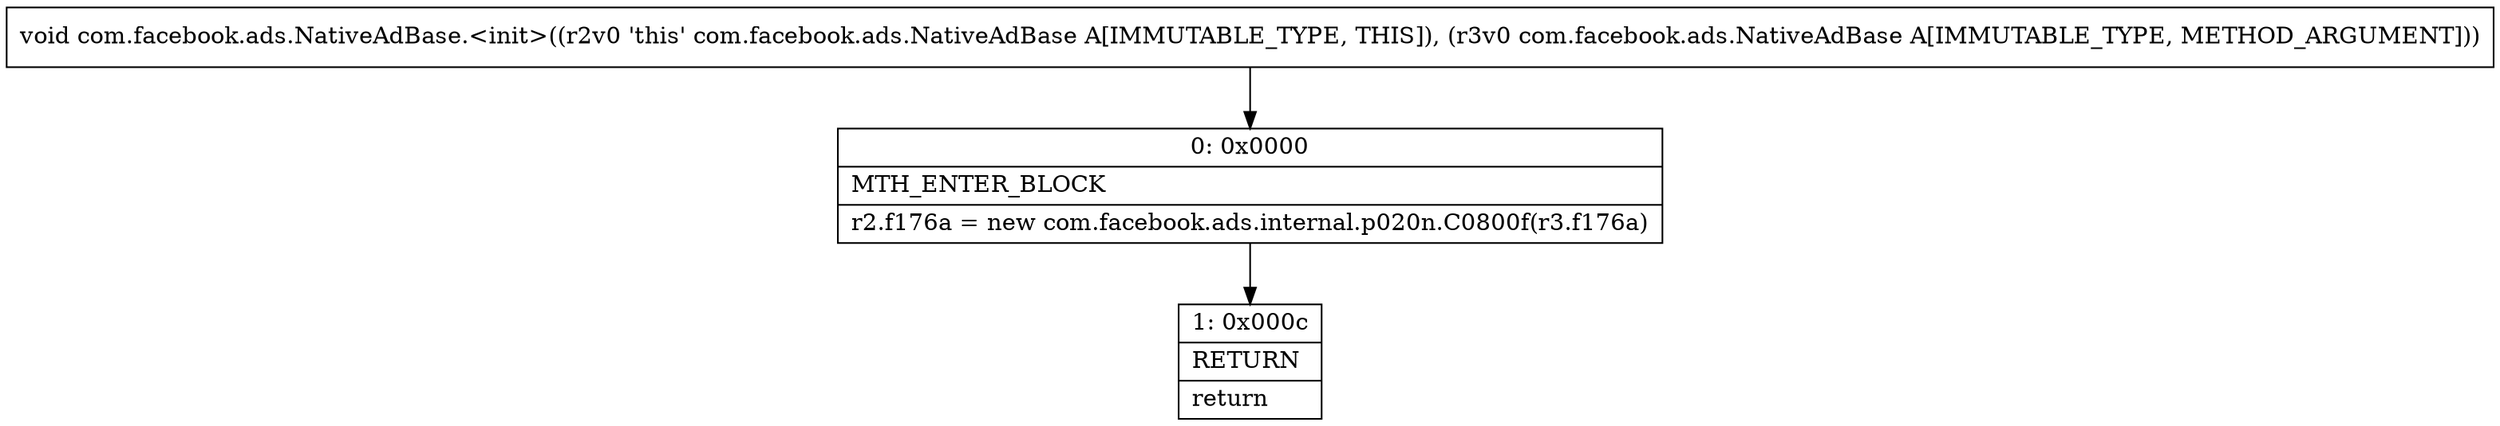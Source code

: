digraph "CFG forcom.facebook.ads.NativeAdBase.\<init\>(Lcom\/facebook\/ads\/NativeAdBase;)V" {
Node_0 [shape=record,label="{0\:\ 0x0000|MTH_ENTER_BLOCK\l|r2.f176a = new com.facebook.ads.internal.p020n.C0800f(r3.f176a)\l}"];
Node_1 [shape=record,label="{1\:\ 0x000c|RETURN\l|return\l}"];
MethodNode[shape=record,label="{void com.facebook.ads.NativeAdBase.\<init\>((r2v0 'this' com.facebook.ads.NativeAdBase A[IMMUTABLE_TYPE, THIS]), (r3v0 com.facebook.ads.NativeAdBase A[IMMUTABLE_TYPE, METHOD_ARGUMENT])) }"];
MethodNode -> Node_0;
Node_0 -> Node_1;
}

